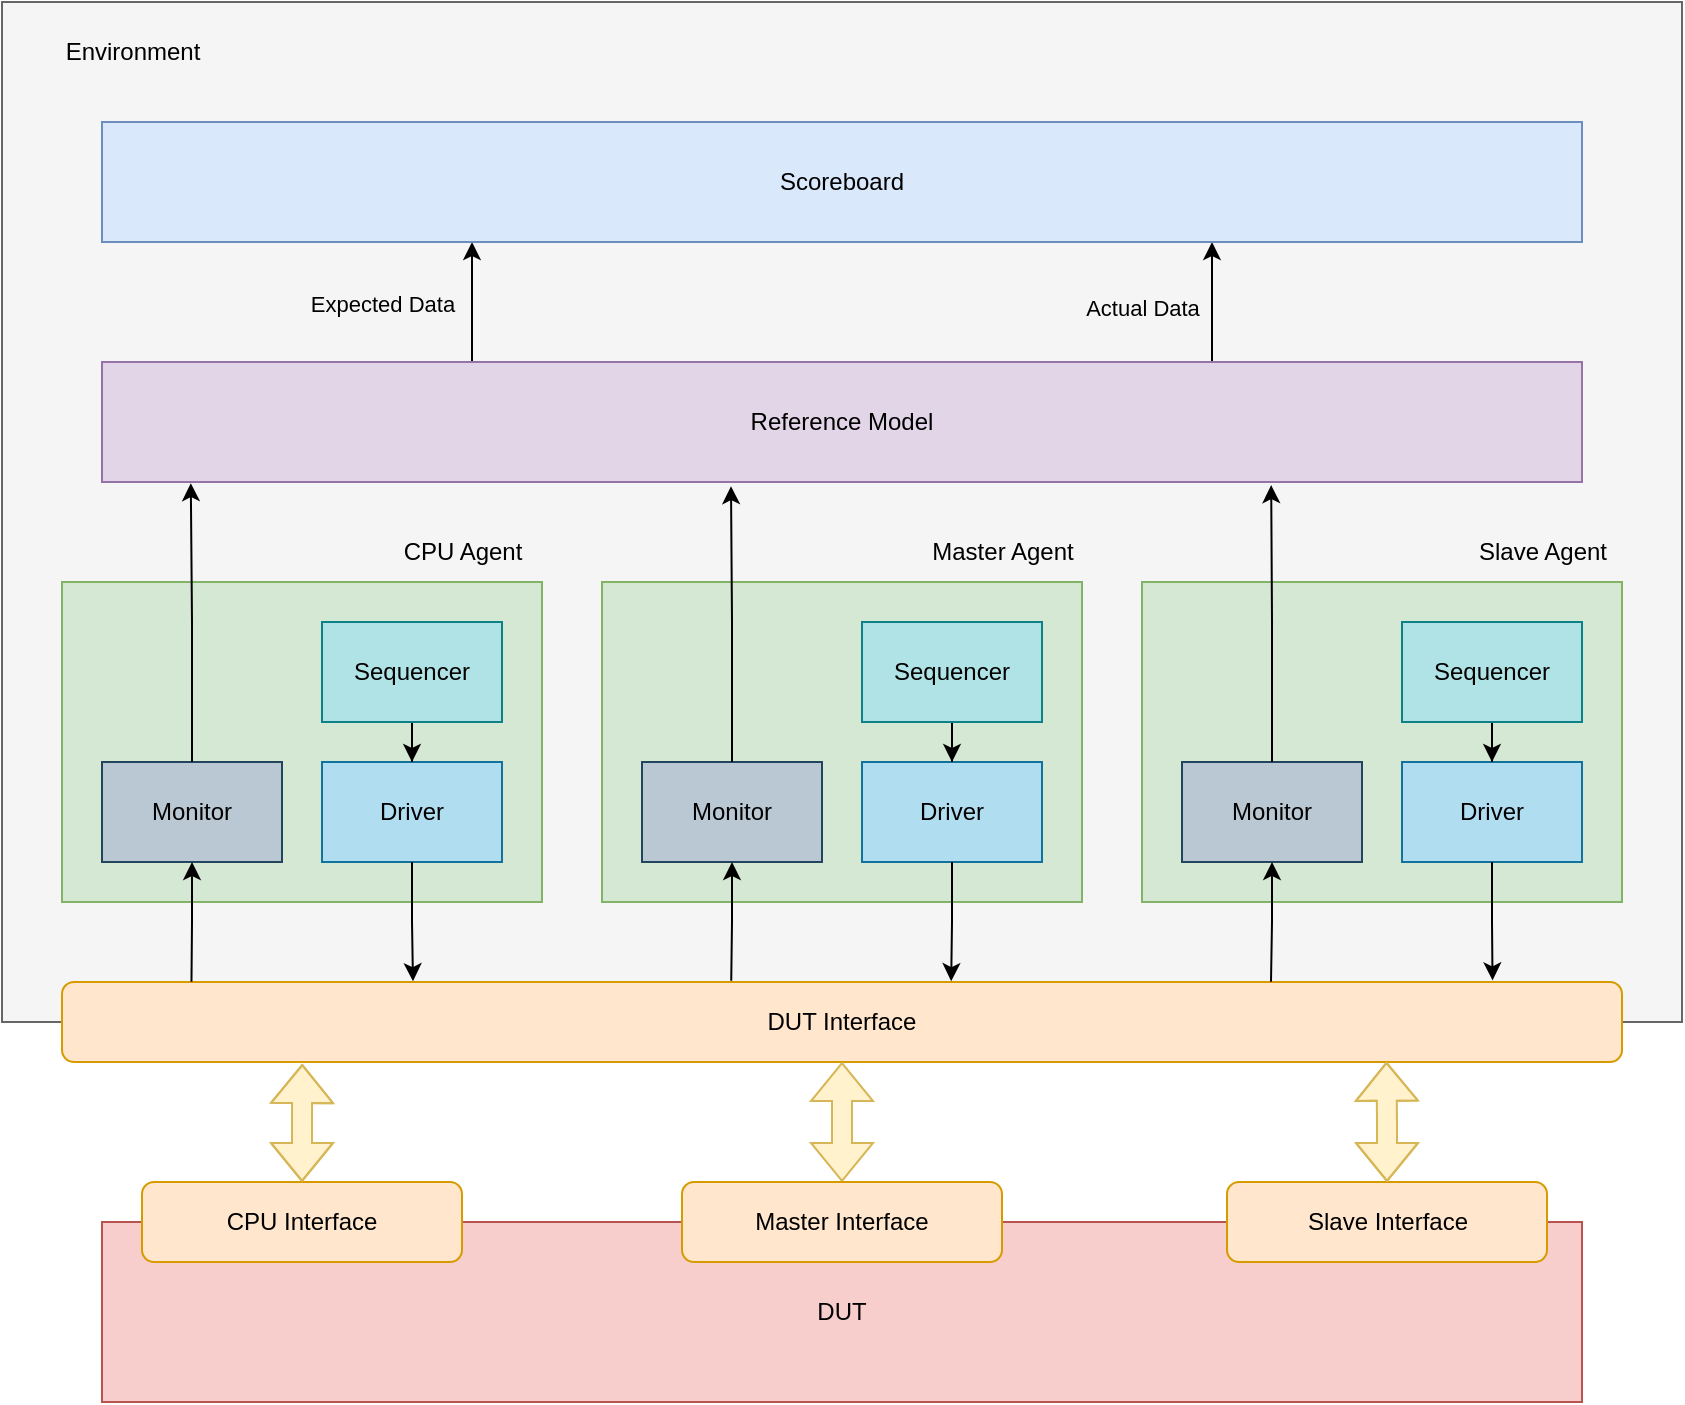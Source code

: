 <mxfile version="26.2.14">
  <diagram name="第 1 页" id="daoQ-piHXD_1E1oxzwoV">
    <mxGraphModel dx="1530" dy="859" grid="1" gridSize="10" guides="1" tooltips="1" connect="1" arrows="1" fold="1" page="1" pageScale="1" pageWidth="827" pageHeight="1169" math="0" shadow="0">
      <root>
        <mxCell id="0" />
        <mxCell id="1" parent="0" />
        <mxCell id="VE5EyGBmkDUTXncy1TOW-29" value="" style="rounded=0;whiteSpace=wrap;html=1;fillColor=#f5f5f5;fontColor=#333333;strokeColor=#666666;" vertex="1" parent="1">
          <mxGeometry x="150" y="130" width="840" height="510" as="geometry" />
        </mxCell>
        <mxCell id="VE5EyGBmkDUTXncy1TOW-7" value="" style="group" vertex="1" connectable="0" parent="1">
          <mxGeometry x="180" y="390" width="240" height="190" as="geometry" />
        </mxCell>
        <mxCell id="VE5EyGBmkDUTXncy1TOW-1" value="" style="rounded=0;whiteSpace=wrap;html=1;fillColor=#d5e8d4;strokeColor=#82b366;" vertex="1" parent="VE5EyGBmkDUTXncy1TOW-7">
          <mxGeometry y="30" width="240" height="160" as="geometry" />
        </mxCell>
        <mxCell id="VE5EyGBmkDUTXncy1TOW-2" value="Monitor" style="rounded=0;whiteSpace=wrap;html=1;fillColor=#bac8d3;strokeColor=#23445d;" vertex="1" parent="VE5EyGBmkDUTXncy1TOW-7">
          <mxGeometry x="20" y="120" width="90" height="50" as="geometry" />
        </mxCell>
        <mxCell id="VE5EyGBmkDUTXncy1TOW-3" value="Driver" style="rounded=0;whiteSpace=wrap;html=1;fillColor=#b1ddf0;strokeColor=#10739e;" vertex="1" parent="VE5EyGBmkDUTXncy1TOW-7">
          <mxGeometry x="130" y="120" width="90" height="50" as="geometry" />
        </mxCell>
        <mxCell id="VE5EyGBmkDUTXncy1TOW-5" style="edgeStyle=orthogonalEdgeStyle;rounded=0;orthogonalLoop=1;jettySize=auto;html=1;entryX=0.5;entryY=0;entryDx=0;entryDy=0;" edge="1" parent="VE5EyGBmkDUTXncy1TOW-7" source="VE5EyGBmkDUTXncy1TOW-4" target="VE5EyGBmkDUTXncy1TOW-3">
          <mxGeometry relative="1" as="geometry" />
        </mxCell>
        <mxCell id="VE5EyGBmkDUTXncy1TOW-4" value="Sequencer" style="rounded=0;whiteSpace=wrap;html=1;fillColor=#b0e3e6;strokeColor=#0e8088;" vertex="1" parent="VE5EyGBmkDUTXncy1TOW-7">
          <mxGeometry x="130" y="50" width="90" height="50" as="geometry" />
        </mxCell>
        <mxCell id="VE5EyGBmkDUTXncy1TOW-6" value="CPU Agent" style="text;html=1;align=center;verticalAlign=middle;resizable=0;points=[];autosize=1;strokeColor=none;fillColor=none;" vertex="1" parent="VE5EyGBmkDUTXncy1TOW-7">
          <mxGeometry x="160" width="80" height="30" as="geometry" />
        </mxCell>
        <mxCell id="VE5EyGBmkDUTXncy1TOW-8" value="" style="group" vertex="1" connectable="0" parent="1">
          <mxGeometry x="450" y="390" width="245" height="190" as="geometry" />
        </mxCell>
        <mxCell id="VE5EyGBmkDUTXncy1TOW-9" value="" style="rounded=0;whiteSpace=wrap;html=1;fillColor=#d5e8d4;strokeColor=#82b366;" vertex="1" parent="VE5EyGBmkDUTXncy1TOW-8">
          <mxGeometry y="30" width="240" height="160" as="geometry" />
        </mxCell>
        <mxCell id="VE5EyGBmkDUTXncy1TOW-10" value="Monitor" style="rounded=0;whiteSpace=wrap;html=1;fillColor=#bac8d3;strokeColor=#23445d;" vertex="1" parent="VE5EyGBmkDUTXncy1TOW-8">
          <mxGeometry x="20" y="120" width="90" height="50" as="geometry" />
        </mxCell>
        <mxCell id="VE5EyGBmkDUTXncy1TOW-11" value="Driver" style="rounded=0;whiteSpace=wrap;html=1;fillColor=#b1ddf0;strokeColor=#10739e;" vertex="1" parent="VE5EyGBmkDUTXncy1TOW-8">
          <mxGeometry x="130" y="120" width="90" height="50" as="geometry" />
        </mxCell>
        <mxCell id="VE5EyGBmkDUTXncy1TOW-12" style="edgeStyle=orthogonalEdgeStyle;rounded=0;orthogonalLoop=1;jettySize=auto;html=1;entryX=0.5;entryY=0;entryDx=0;entryDy=0;" edge="1" parent="VE5EyGBmkDUTXncy1TOW-8" source="VE5EyGBmkDUTXncy1TOW-13" target="VE5EyGBmkDUTXncy1TOW-11">
          <mxGeometry relative="1" as="geometry" />
        </mxCell>
        <mxCell id="VE5EyGBmkDUTXncy1TOW-13" value="Sequencer" style="rounded=0;whiteSpace=wrap;html=1;fillColor=#b0e3e6;strokeColor=#0e8088;" vertex="1" parent="VE5EyGBmkDUTXncy1TOW-8">
          <mxGeometry x="130" y="50" width="90" height="50" as="geometry" />
        </mxCell>
        <mxCell id="VE5EyGBmkDUTXncy1TOW-14" value="Master Agent" style="text;html=1;align=center;verticalAlign=middle;resizable=0;points=[];autosize=1;strokeColor=none;fillColor=none;" vertex="1" parent="VE5EyGBmkDUTXncy1TOW-8">
          <mxGeometry x="155" width="90" height="30" as="geometry" />
        </mxCell>
        <mxCell id="VE5EyGBmkDUTXncy1TOW-15" value="" style="group" vertex="1" connectable="0" parent="1">
          <mxGeometry x="720" y="390" width="245" height="190" as="geometry" />
        </mxCell>
        <mxCell id="VE5EyGBmkDUTXncy1TOW-16" value="" style="rounded=0;whiteSpace=wrap;html=1;fillColor=#d5e8d4;strokeColor=#82b366;" vertex="1" parent="VE5EyGBmkDUTXncy1TOW-15">
          <mxGeometry y="30" width="240" height="160" as="geometry" />
        </mxCell>
        <mxCell id="VE5EyGBmkDUTXncy1TOW-17" value="Monitor" style="rounded=0;whiteSpace=wrap;html=1;fillColor=#bac8d3;strokeColor=#23445d;" vertex="1" parent="VE5EyGBmkDUTXncy1TOW-15">
          <mxGeometry x="20" y="120" width="90" height="50" as="geometry" />
        </mxCell>
        <mxCell id="VE5EyGBmkDUTXncy1TOW-18" value="Driver" style="rounded=0;whiteSpace=wrap;html=1;fillColor=#b1ddf0;strokeColor=#10739e;" vertex="1" parent="VE5EyGBmkDUTXncy1TOW-15">
          <mxGeometry x="130" y="120" width="90" height="50" as="geometry" />
        </mxCell>
        <mxCell id="VE5EyGBmkDUTXncy1TOW-19" style="edgeStyle=orthogonalEdgeStyle;rounded=0;orthogonalLoop=1;jettySize=auto;html=1;entryX=0.5;entryY=0;entryDx=0;entryDy=0;" edge="1" parent="VE5EyGBmkDUTXncy1TOW-15" source="VE5EyGBmkDUTXncy1TOW-20" target="VE5EyGBmkDUTXncy1TOW-18">
          <mxGeometry relative="1" as="geometry" />
        </mxCell>
        <mxCell id="VE5EyGBmkDUTXncy1TOW-20" value="Sequencer" style="rounded=0;whiteSpace=wrap;html=1;fillColor=#b0e3e6;strokeColor=#0e8088;" vertex="1" parent="VE5EyGBmkDUTXncy1TOW-15">
          <mxGeometry x="130" y="50" width="90" height="50" as="geometry" />
        </mxCell>
        <mxCell id="VE5EyGBmkDUTXncy1TOW-21" value="Slave Agent" style="text;html=1;align=center;verticalAlign=middle;resizable=0;points=[];autosize=1;strokeColor=none;fillColor=none;" vertex="1" parent="VE5EyGBmkDUTXncy1TOW-15">
          <mxGeometry x="155" width="90" height="30" as="geometry" />
        </mxCell>
        <mxCell id="VE5EyGBmkDUTXncy1TOW-27" style="edgeStyle=orthogonalEdgeStyle;rounded=0;orthogonalLoop=1;jettySize=auto;html=1;exitX=0.25;exitY=0;exitDx=0;exitDy=0;entryX=0.25;entryY=1;entryDx=0;entryDy=0;" edge="1" parent="1" source="VE5EyGBmkDUTXncy1TOW-22" target="VE5EyGBmkDUTXncy1TOW-26">
          <mxGeometry relative="1" as="geometry" />
        </mxCell>
        <mxCell id="VE5EyGBmkDUTXncy1TOW-61" value="Expected Data" style="edgeLabel;html=1;align=center;verticalAlign=middle;resizable=0;points=[];labelBackgroundColor=none;" vertex="1" connectable="0" parent="VE5EyGBmkDUTXncy1TOW-27">
          <mxGeometry x="0.045" y="-2" relative="1" as="geometry">
            <mxPoint x="-47" y="2" as="offset" />
          </mxGeometry>
        </mxCell>
        <mxCell id="VE5EyGBmkDUTXncy1TOW-28" style="edgeStyle=orthogonalEdgeStyle;rounded=0;orthogonalLoop=1;jettySize=auto;html=1;exitX=0.75;exitY=0;exitDx=0;exitDy=0;entryX=0.75;entryY=1;entryDx=0;entryDy=0;" edge="1" parent="1" source="VE5EyGBmkDUTXncy1TOW-22" target="VE5EyGBmkDUTXncy1TOW-26">
          <mxGeometry relative="1" as="geometry" />
        </mxCell>
        <mxCell id="VE5EyGBmkDUTXncy1TOW-62" value="Actual Data" style="edgeLabel;html=1;align=center;verticalAlign=middle;resizable=0;points=[];labelBackgroundColor=none;" vertex="1" connectable="0" parent="VE5EyGBmkDUTXncy1TOW-28">
          <mxGeometry x="-0.106" y="-2" relative="1" as="geometry">
            <mxPoint x="-37" as="offset" />
          </mxGeometry>
        </mxCell>
        <mxCell id="VE5EyGBmkDUTXncy1TOW-22" value="Reference Model" style="rounded=0;whiteSpace=wrap;html=1;fillColor=#e1d5e7;strokeColor=#9673a6;" vertex="1" parent="1">
          <mxGeometry x="200" y="310" width="740" height="60" as="geometry" />
        </mxCell>
        <mxCell id="VE5EyGBmkDUTXncy1TOW-23" style="edgeStyle=orthogonalEdgeStyle;rounded=0;orthogonalLoop=1;jettySize=auto;html=1;entryX=0.06;entryY=1.01;entryDx=0;entryDy=0;entryPerimeter=0;" edge="1" parent="1" source="VE5EyGBmkDUTXncy1TOW-2" target="VE5EyGBmkDUTXncy1TOW-22">
          <mxGeometry relative="1" as="geometry" />
        </mxCell>
        <mxCell id="VE5EyGBmkDUTXncy1TOW-24" style="edgeStyle=orthogonalEdgeStyle;rounded=0;orthogonalLoop=1;jettySize=auto;html=1;entryX=0.425;entryY=1.035;entryDx=0;entryDy=0;entryPerimeter=0;" edge="1" parent="1" source="VE5EyGBmkDUTXncy1TOW-10" target="VE5EyGBmkDUTXncy1TOW-22">
          <mxGeometry relative="1" as="geometry" />
        </mxCell>
        <mxCell id="VE5EyGBmkDUTXncy1TOW-25" style="edgeStyle=orthogonalEdgeStyle;rounded=0;orthogonalLoop=1;jettySize=auto;html=1;entryX=0.79;entryY=1.026;entryDx=0;entryDy=0;entryPerimeter=0;" edge="1" parent="1" source="VE5EyGBmkDUTXncy1TOW-17" target="VE5EyGBmkDUTXncy1TOW-22">
          <mxGeometry relative="1" as="geometry" />
        </mxCell>
        <mxCell id="VE5EyGBmkDUTXncy1TOW-26" value="Scoreboard" style="rounded=0;whiteSpace=wrap;html=1;fillColor=#dae8fc;strokeColor=#6c8ebf;" vertex="1" parent="1">
          <mxGeometry x="200" y="190" width="740" height="60" as="geometry" />
        </mxCell>
        <mxCell id="VE5EyGBmkDUTXncy1TOW-30" value="Environment" style="text;html=1;align=center;verticalAlign=middle;resizable=0;points=[];autosize=1;strokeColor=none;fillColor=none;" vertex="1" parent="1">
          <mxGeometry x="170" y="140" width="90" height="30" as="geometry" />
        </mxCell>
        <mxCell id="VE5EyGBmkDUTXncy1TOW-31" value="DUT Interface" style="rounded=1;whiteSpace=wrap;html=1;fillColor=#ffe6cc;strokeColor=#d79b00;" vertex="1" parent="1">
          <mxGeometry x="180" y="620" width="780" height="40" as="geometry" />
        </mxCell>
        <mxCell id="VE5EyGBmkDUTXncy1TOW-45" value="DUT" style="rounded=0;whiteSpace=wrap;html=1;fillColor=#f8cecc;strokeColor=#b85450;" vertex="1" parent="1">
          <mxGeometry x="200" y="740" width="740" height="90" as="geometry" />
        </mxCell>
        <mxCell id="VE5EyGBmkDUTXncy1TOW-47" style="edgeStyle=orthogonalEdgeStyle;rounded=0;orthogonalLoop=1;jettySize=auto;html=1;exitX=0.5;exitY=1;exitDx=0;exitDy=0;entryX=0.083;entryY=-0.002;entryDx=0;entryDy=0;entryPerimeter=0;endArrow=none;startFill=1;startArrow=classic;" edge="1" parent="1" source="VE5EyGBmkDUTXncy1TOW-2" target="VE5EyGBmkDUTXncy1TOW-31">
          <mxGeometry relative="1" as="geometry" />
        </mxCell>
        <mxCell id="VE5EyGBmkDUTXncy1TOW-49" style="edgeStyle=orthogonalEdgeStyle;rounded=0;orthogonalLoop=1;jettySize=auto;html=1;entryX=0.225;entryY=-0.01;entryDx=0;entryDy=0;entryPerimeter=0;endArrow=classic;startFill=0;startArrow=none;endFill=1;" edge="1" parent="1" source="VE5EyGBmkDUTXncy1TOW-3" target="VE5EyGBmkDUTXncy1TOW-31">
          <mxGeometry relative="1" as="geometry" />
        </mxCell>
        <mxCell id="VE5EyGBmkDUTXncy1TOW-50" style="edgeStyle=orthogonalEdgeStyle;rounded=0;orthogonalLoop=1;jettySize=auto;html=1;exitX=0.5;exitY=1;exitDx=0;exitDy=0;entryX=0.429;entryY=-0.016;entryDx=0;entryDy=0;entryPerimeter=0;endArrow=none;endFill=1;startFill=1;startArrow=classic;" edge="1" parent="1" source="VE5EyGBmkDUTXncy1TOW-10" target="VE5EyGBmkDUTXncy1TOW-31">
          <mxGeometry relative="1" as="geometry" />
        </mxCell>
        <mxCell id="VE5EyGBmkDUTXncy1TOW-51" style="edgeStyle=orthogonalEdgeStyle;rounded=0;orthogonalLoop=1;jettySize=auto;html=1;exitX=0.5;exitY=1;exitDx=0;exitDy=0;entryX=0.57;entryY=-0.01;entryDx=0;entryDy=0;entryPerimeter=0;" edge="1" parent="1" source="VE5EyGBmkDUTXncy1TOW-11" target="VE5EyGBmkDUTXncy1TOW-31">
          <mxGeometry relative="1" as="geometry" />
        </mxCell>
        <mxCell id="VE5EyGBmkDUTXncy1TOW-52" style="edgeStyle=orthogonalEdgeStyle;rounded=0;orthogonalLoop=1;jettySize=auto;html=1;entryX=0.775;entryY=-0.002;entryDx=0;entryDy=0;entryPerimeter=0;endArrow=none;startFill=1;startArrow=classic;" edge="1" parent="1" source="VE5EyGBmkDUTXncy1TOW-17" target="VE5EyGBmkDUTXncy1TOW-31">
          <mxGeometry relative="1" as="geometry" />
        </mxCell>
        <mxCell id="VE5EyGBmkDUTXncy1TOW-53" style="edgeStyle=orthogonalEdgeStyle;rounded=0;orthogonalLoop=1;jettySize=auto;html=1;entryX=0.917;entryY=-0.02;entryDx=0;entryDy=0;entryPerimeter=0;" edge="1" parent="1" source="VE5EyGBmkDUTXncy1TOW-18" target="VE5EyGBmkDUTXncy1TOW-31">
          <mxGeometry relative="1" as="geometry" />
        </mxCell>
        <mxCell id="VE5EyGBmkDUTXncy1TOW-54" value="CPU Interface" style="rounded=1;whiteSpace=wrap;html=1;fillColor=#ffe6cc;strokeColor=#d79b00;" vertex="1" parent="1">
          <mxGeometry x="220" y="720" width="160" height="40" as="geometry" />
        </mxCell>
        <mxCell id="VE5EyGBmkDUTXncy1TOW-59" style="edgeStyle=orthogonalEdgeStyle;rounded=0;orthogonalLoop=1;jettySize=auto;html=1;entryX=0.5;entryY=1;entryDx=0;entryDy=0;shape=flexArrow;startArrow=block;fillColor=#fff2cc;strokeColor=#d6b656;" edge="1" parent="1" source="VE5EyGBmkDUTXncy1TOW-56" target="VE5EyGBmkDUTXncy1TOW-31">
          <mxGeometry relative="1" as="geometry" />
        </mxCell>
        <mxCell id="VE5EyGBmkDUTXncy1TOW-56" value="Master Interface" style="rounded=1;whiteSpace=wrap;html=1;fillColor=#ffe6cc;strokeColor=#d79b00;" vertex="1" parent="1">
          <mxGeometry x="490" y="720" width="160" height="40" as="geometry" />
        </mxCell>
        <mxCell id="VE5EyGBmkDUTXncy1TOW-57" value="Slave Interface" style="rounded=1;whiteSpace=wrap;html=1;fillColor=#ffe6cc;strokeColor=#d79b00;" vertex="1" parent="1">
          <mxGeometry x="762.5" y="720" width="160" height="40" as="geometry" />
        </mxCell>
        <mxCell id="VE5EyGBmkDUTXncy1TOW-58" style="edgeStyle=orthogonalEdgeStyle;rounded=0;orthogonalLoop=1;jettySize=auto;html=1;entryX=0.154;entryY=1.025;entryDx=0;entryDy=0;entryPerimeter=0;shape=flexArrow;startArrow=block;fillColor=#fff2cc;strokeColor=#d6b656;" edge="1" parent="1" source="VE5EyGBmkDUTXncy1TOW-54" target="VE5EyGBmkDUTXncy1TOW-31">
          <mxGeometry relative="1" as="geometry" />
        </mxCell>
        <mxCell id="VE5EyGBmkDUTXncy1TOW-60" style="edgeStyle=orthogonalEdgeStyle;rounded=0;orthogonalLoop=1;jettySize=auto;html=1;entryX=0.849;entryY=0.997;entryDx=0;entryDy=0;entryPerimeter=0;shape=flexArrow;startArrow=block;fillColor=#fff2cc;strokeColor=#d6b656;" edge="1" parent="1" source="VE5EyGBmkDUTXncy1TOW-57" target="VE5EyGBmkDUTXncy1TOW-31">
          <mxGeometry relative="1" as="geometry" />
        </mxCell>
      </root>
    </mxGraphModel>
  </diagram>
</mxfile>
